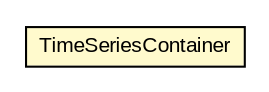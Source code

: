 #!/usr/local/bin/dot
#
# Class diagram 
# Generated by UMLGraph version R5_6-24-gf6e263 (http://www.umlgraph.org/)
#

digraph G {
	edge [fontname="arial",fontsize=10,labelfontname="arial",labelfontsize=10];
	node [fontname="arial",fontsize=10,shape=plaintext];
	nodesep=0.25;
	ranksep=0.5;
	// org.miloss.fgsms.services.rs.impl.TimeSeriesContainer
	c1203584 [label=<<table title="org.miloss.fgsms.services.rs.impl.TimeSeriesContainer" border="0" cellborder="1" cellspacing="0" cellpadding="2" port="p" bgcolor="lemonChiffon" href="./TimeSeriesContainer.html">
		<tr><td><table border="0" cellspacing="0" cellpadding="1">
<tr><td align="center" balign="center"> TimeSeriesContainer </td></tr>
		</table></td></tr>
		</table>>, URL="./TimeSeriesContainer.html", fontname="arial", fontcolor="black", fontsize=10.0];
}

